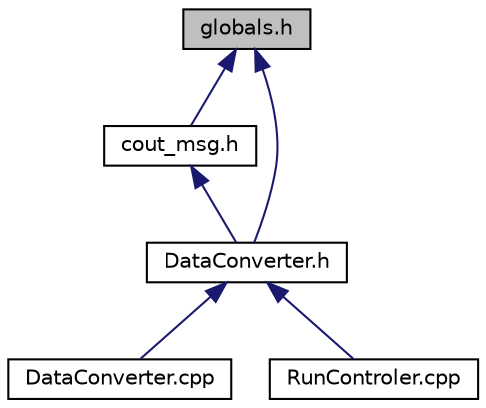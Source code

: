 digraph "globals.h"
{
 // LATEX_PDF_SIZE
  edge [fontname="Helvetica",fontsize="10",labelfontname="Helvetica",labelfontsize="10"];
  node [fontname="Helvetica",fontsize="10",shape=record];
  Node1 [label="globals.h",height=0.2,width=0.4,color="black", fillcolor="grey75", style="filled", fontcolor="black",tooltip="globals.h – includes libraries, defines verbosity level of output stream."];
  Node1 -> Node2 [dir="back",color="midnightblue",fontsize="10",style="solid",fontname="Helvetica"];
  Node2 [label="cout_msg.h",height=0.2,width=0.4,color="black", fillcolor="white", style="filled",URL="$cout__msg_8h.html",tooltip="Defines and colorizes the output stream."];
  Node2 -> Node3 [dir="back",color="midnightblue",fontsize="10",style="solid",fontname="Helvetica"];
  Node3 [label="DataConverter.h",height=0.2,width=0.4,color="black", fillcolor="white", style="filled",URL="$DataConverter_8h.html",tooltip="Header file for DataConverter class."];
  Node3 -> Node4 [dir="back",color="midnightblue",fontsize="10",style="solid",fontname="Helvetica"];
  Node4 [label="DataConverter.cpp",height=0.2,width=0.4,color="black", fillcolor="white", style="filled",URL="$DataConverter_8cpp.html",tooltip="The source file for DataConverter.h."];
  Node3 -> Node5 [dir="back",color="midnightblue",fontsize="10",style="solid",fontname="Helvetica"];
  Node5 [label="RunControler.cpp",height=0.2,width=0.4,color="black", fillcolor="white", style="filled",URL="$RunControler_8cpp.html",tooltip="main()"];
  Node1 -> Node3 [dir="back",color="midnightblue",fontsize="10",style="solid",fontname="Helvetica"];
}
